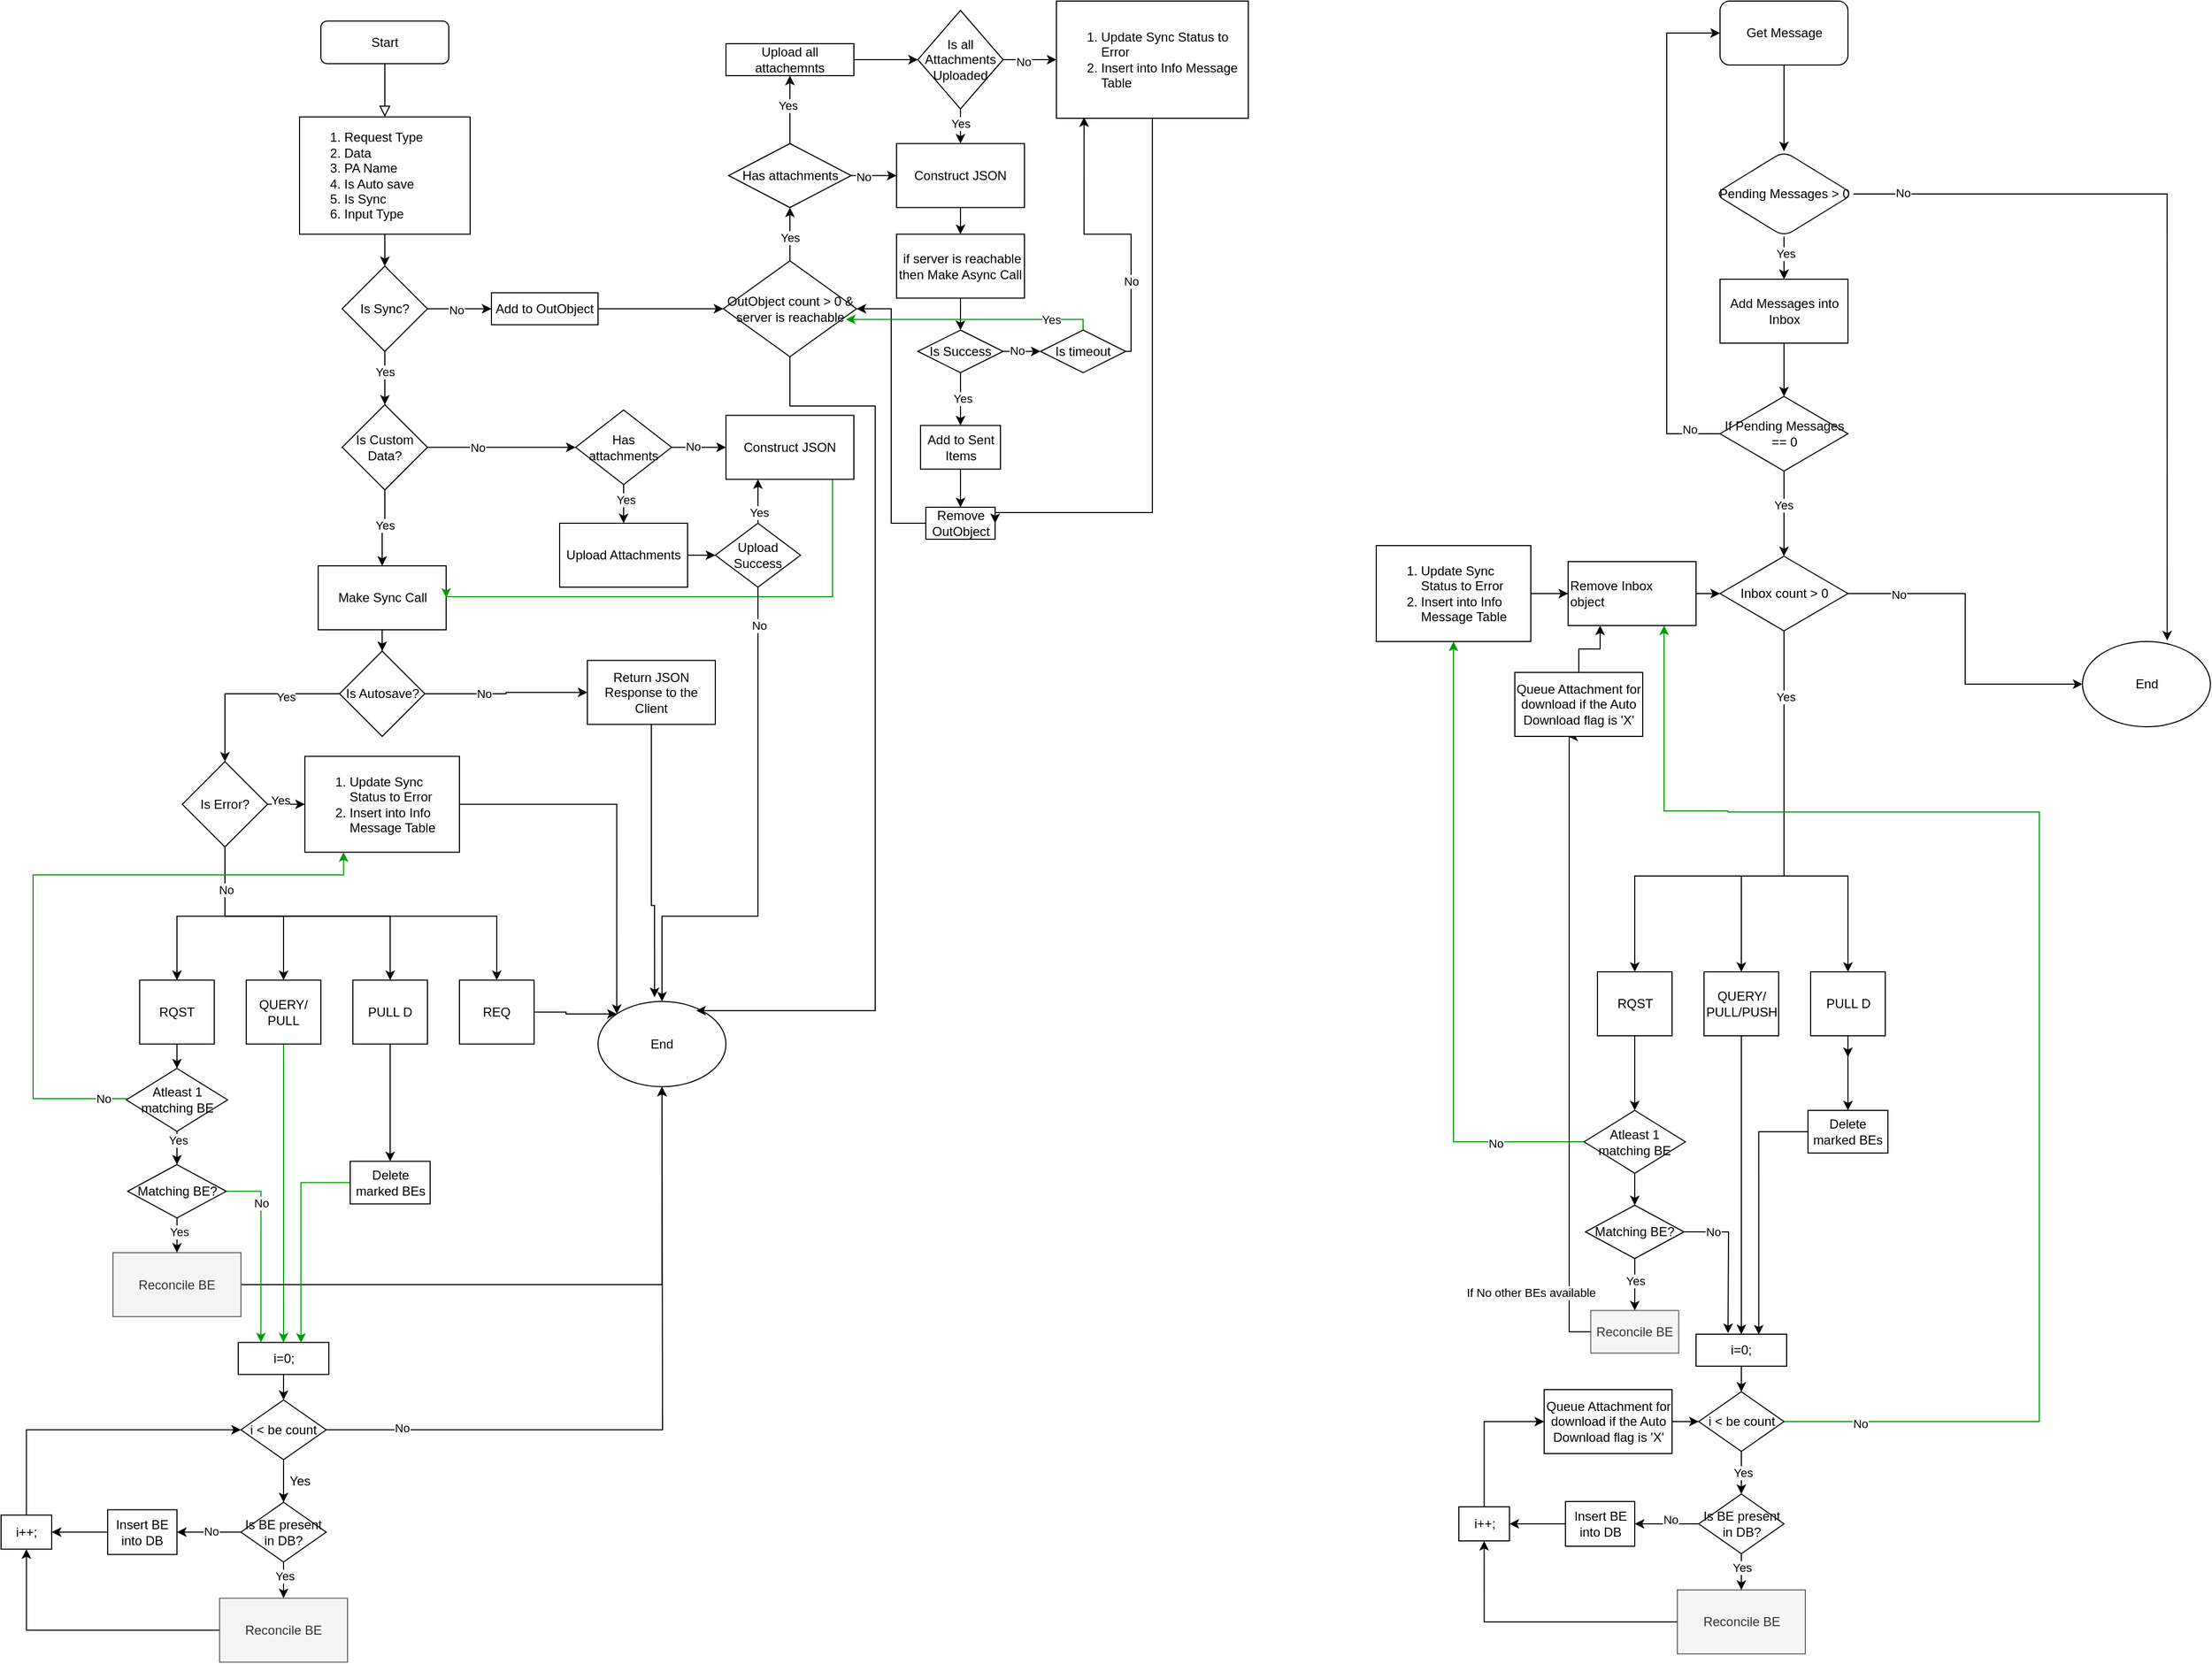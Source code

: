 <mxfile version="14.6.13" type="device"><diagram id="C5RBs43oDa-KdzZeNtuy" name="Page-1"><mxGraphModel dx="1752" dy="638" grid="1" gridSize="10" guides="1" tooltips="1" connect="1" arrows="1" fold="1" page="1" pageScale="1" pageWidth="827" pageHeight="1169" math="0" shadow="0"><root><mxCell id="WIyWlLk6GJQsqaUBKTNV-0"/><mxCell id="WIyWlLk6GJQsqaUBKTNV-1" parent="WIyWlLk6GJQsqaUBKTNV-0"/><mxCell id="WIyWlLk6GJQsqaUBKTNV-2" value="" style="rounded=0;html=1;jettySize=auto;orthogonalLoop=1;fontSize=11;endArrow=block;endFill=0;endSize=8;strokeWidth=1;shadow=0;labelBackgroundColor=none;edgeStyle=orthogonalEdgeStyle;entryX=0.5;entryY=0;entryDx=0;entryDy=0;" parent="WIyWlLk6GJQsqaUBKTNV-1" source="WIyWlLk6GJQsqaUBKTNV-3" target="KyGly24b_cOEa3LvKpG3-0" edge="1"><mxGeometry relative="1" as="geometry"><mxPoint x="-450" y="188.75" as="targetPoint"/></mxGeometry></mxCell><mxCell id="WIyWlLk6GJQsqaUBKTNV-3" value="Start" style="rounded=1;whiteSpace=wrap;html=1;fontSize=12;glass=0;strokeWidth=1;shadow=0;" parent="WIyWlLk6GJQsqaUBKTNV-1" vertex="1"><mxGeometry x="-510" y="98.75" width="120" height="40" as="geometry"/></mxCell><mxCell id="WIyWlLk6GJQsqaUBKTNV-4" value="Yes" style="rounded=0;html=1;jettySize=auto;orthogonalLoop=1;fontSize=11;endArrow=block;endFill=0;endSize=8;strokeWidth=1;shadow=0;labelBackgroundColor=none;edgeStyle=orthogonalEdgeStyle;" parent="WIyWlLk6GJQsqaUBKTNV-1" edge="1"><mxGeometry y="20" relative="1" as="geometry"><mxPoint as="offset"/><mxPoint x="220" y="250" as="sourcePoint"/></mxGeometry></mxCell><mxCell id="WIyWlLk6GJQsqaUBKTNV-5" value="No" style="edgeStyle=orthogonalEdgeStyle;rounded=0;html=1;jettySize=auto;orthogonalLoop=1;fontSize=11;endArrow=block;endFill=0;endSize=8;strokeWidth=1;shadow=0;labelBackgroundColor=none;" parent="WIyWlLk6GJQsqaUBKTNV-1" edge="1"><mxGeometry y="10" relative="1" as="geometry"><mxPoint as="offset"/><mxPoint x="270" y="210" as="sourcePoint"/></mxGeometry></mxCell><mxCell id="WIyWlLk6GJQsqaUBKTNV-8" value="No" style="rounded=0;html=1;jettySize=auto;orthogonalLoop=1;fontSize=11;endArrow=block;endFill=0;endSize=8;strokeWidth=1;shadow=0;labelBackgroundColor=none;edgeStyle=orthogonalEdgeStyle;" parent="WIyWlLk6GJQsqaUBKTNV-1" edge="1"><mxGeometry x="0.333" y="20" relative="1" as="geometry"><mxPoint as="offset"/><mxPoint x="220" y="370" as="sourcePoint"/></mxGeometry></mxCell><mxCell id="WIyWlLk6GJQsqaUBKTNV-9" value="Yes" style="edgeStyle=orthogonalEdgeStyle;rounded=0;html=1;jettySize=auto;orthogonalLoop=1;fontSize=11;endArrow=block;endFill=0;endSize=8;strokeWidth=1;shadow=0;labelBackgroundColor=none;" parent="WIyWlLk6GJQsqaUBKTNV-1" edge="1"><mxGeometry y="10" relative="1" as="geometry"><mxPoint as="offset"/><mxPoint x="270" y="330" as="sourcePoint"/></mxGeometry></mxCell><mxCell id="TJRcb1wuEdYFRimRJ22c-3" style="edgeStyle=orthogonalEdgeStyle;rounded=0;orthogonalLoop=1;jettySize=auto;html=1;" parent="WIyWlLk6GJQsqaUBKTNV-1" source="KyGly24b_cOEa3LvKpG3-0" target="TJRcb1wuEdYFRimRJ22c-4" edge="1"><mxGeometry relative="1" as="geometry"><mxPoint x="-450" y="348.75" as="targetPoint"/></mxGeometry></mxCell><mxCell id="KyGly24b_cOEa3LvKpG3-0" value="&lt;ol&gt;&lt;li&gt;Request Type&lt;/li&gt;&lt;li&gt;Data&lt;/li&gt;&lt;li&gt;PA Name&lt;/li&gt;&lt;li&gt;Is Auto save&lt;/li&gt;&lt;li&gt;Is Sync&lt;/li&gt;&lt;li&gt;Input Type&lt;/li&gt;&lt;/ol&gt;" style="rounded=0;whiteSpace=wrap;html=1;align=left;" parent="WIyWlLk6GJQsqaUBKTNV-1" vertex="1"><mxGeometry x="-530" y="188.75" width="160" height="110" as="geometry"/></mxCell><mxCell id="TJRcb1wuEdYFRimRJ22c-1" style="edgeStyle=orthogonalEdgeStyle;rounded=0;orthogonalLoop=1;jettySize=auto;html=1;exitX=0.5;exitY=1;exitDx=0;exitDy=0;" parent="WIyWlLk6GJQsqaUBKTNV-1" source="KyGly24b_cOEa3LvKpG3-0" target="KyGly24b_cOEa3LvKpG3-0" edge="1"><mxGeometry relative="1" as="geometry"/></mxCell><mxCell id="TJRcb1wuEdYFRimRJ22c-5" style="edgeStyle=orthogonalEdgeStyle;rounded=0;orthogonalLoop=1;jettySize=auto;html=1;entryX=0.5;entryY=0;entryDx=0;entryDy=0;" parent="WIyWlLk6GJQsqaUBKTNV-1" source="TJRcb1wuEdYFRimRJ22c-4" target="TJRcb1wuEdYFRimRJ22c-8" edge="1"><mxGeometry relative="1" as="geometry"><mxPoint x="-450" y="458.75" as="targetPoint"/></mxGeometry></mxCell><mxCell id="TJRcb1wuEdYFRimRJ22c-340" value="Yes" style="edgeLabel;html=1;align=center;verticalAlign=middle;resizable=0;points=[];" parent="TJRcb1wuEdYFRimRJ22c-5" vertex="1" connectable="0"><mxGeometry x="-0.257" relative="1" as="geometry"><mxPoint as="offset"/></mxGeometry></mxCell><mxCell id="TJRcb1wuEdYFRimRJ22c-121" value="" style="edgeStyle=orthogonalEdgeStyle;rounded=0;orthogonalLoop=1;jettySize=auto;html=1;" parent="WIyWlLk6GJQsqaUBKTNV-1" source="TJRcb1wuEdYFRimRJ22c-4" target="TJRcb1wuEdYFRimRJ22c-120" edge="1"><mxGeometry relative="1" as="geometry"/></mxCell><mxCell id="TJRcb1wuEdYFRimRJ22c-341" value="No" style="edgeLabel;html=1;align=center;verticalAlign=middle;resizable=0;points=[];" parent="TJRcb1wuEdYFRimRJ22c-121" vertex="1" connectable="0"><mxGeometry x="-0.095" y="-1" relative="1" as="geometry"><mxPoint as="offset"/></mxGeometry></mxCell><mxCell id="TJRcb1wuEdYFRimRJ22c-4" value="Is Sync?" style="rhombus;whiteSpace=wrap;html=1;" parent="WIyWlLk6GJQsqaUBKTNV-1" vertex="1"><mxGeometry x="-490" y="328.75" width="80" height="80" as="geometry"/></mxCell><mxCell id="TJRcb1wuEdYFRimRJ22c-9" style="edgeStyle=orthogonalEdgeStyle;rounded=0;orthogonalLoop=1;jettySize=auto;html=1;entryX=0.5;entryY=0;entryDx=0;entryDy=0;" parent="WIyWlLk6GJQsqaUBKTNV-1" source="TJRcb1wuEdYFRimRJ22c-8" target="TJRcb1wuEdYFRimRJ22c-11" edge="1"><mxGeometry relative="1" as="geometry"><mxPoint x="-450" y="598.75" as="targetPoint"/></mxGeometry></mxCell><mxCell id="TJRcb1wuEdYFRimRJ22c-338" value="Yes" style="edgeLabel;html=1;align=center;verticalAlign=middle;resizable=0;points=[];" parent="TJRcb1wuEdYFRimRJ22c-9" vertex="1" connectable="0"><mxGeometry x="-0.102" relative="1" as="geometry"><mxPoint as="offset"/></mxGeometry></mxCell><mxCell id="TJRcb1wuEdYFRimRJ22c-12" style="edgeStyle=orthogonalEdgeStyle;rounded=0;orthogonalLoop=1;jettySize=auto;html=1;" parent="WIyWlLk6GJQsqaUBKTNV-1" source="TJRcb1wuEdYFRimRJ22c-8" target="TJRcb1wuEdYFRimRJ22c-25" edge="1"><mxGeometry relative="1" as="geometry"><mxPoint x="-340" y="498.75" as="targetPoint"/></mxGeometry></mxCell><mxCell id="TJRcb1wuEdYFRimRJ22c-339" value="No" style="edgeLabel;html=1;align=center;verticalAlign=middle;resizable=0;points=[];" parent="TJRcb1wuEdYFRimRJ22c-12" vertex="1" connectable="0"><mxGeometry x="-0.322" relative="1" as="geometry"><mxPoint as="offset"/></mxGeometry></mxCell><mxCell id="TJRcb1wuEdYFRimRJ22c-8" value="Is Custom Data?" style="rhombus;whiteSpace=wrap;html=1;" parent="WIyWlLk6GJQsqaUBKTNV-1" vertex="1"><mxGeometry x="-490" y="458.75" width="80" height="80" as="geometry"/></mxCell><mxCell id="TJRcb1wuEdYFRimRJ22c-16" style="edgeStyle=orthogonalEdgeStyle;rounded=0;orthogonalLoop=1;jettySize=auto;html=1;" parent="WIyWlLk6GJQsqaUBKTNV-1" source="TJRcb1wuEdYFRimRJ22c-11" target="TJRcb1wuEdYFRimRJ22c-17" edge="1"><mxGeometry relative="1" as="geometry"><mxPoint x="-450" y="728.75" as="targetPoint"/></mxGeometry></mxCell><mxCell id="TJRcb1wuEdYFRimRJ22c-11" value="Make Sync Call" style="rounded=0;whiteSpace=wrap;html=1;" parent="WIyWlLk6GJQsqaUBKTNV-1" vertex="1"><mxGeometry x="-512.5" y="610" width="120" height="60" as="geometry"/></mxCell><mxCell id="TJRcb1wuEdYFRimRJ22c-40" style="edgeStyle=orthogonalEdgeStyle;rounded=0;orthogonalLoop=1;jettySize=auto;html=1;entryX=1;entryY=0.5;entryDx=0;entryDy=0;fillColor=#d5e8d4;strokeColor=#009900;" parent="WIyWlLk6GJQsqaUBKTNV-1" source="TJRcb1wuEdYFRimRJ22c-14" target="TJRcb1wuEdYFRimRJ22c-11" edge="1"><mxGeometry relative="1" as="geometry"><Array as="points"><mxPoint x="-30" y="639"/></Array></mxGeometry></mxCell><mxCell id="TJRcb1wuEdYFRimRJ22c-14" value="Construct JSON" style="rounded=0;whiteSpace=wrap;html=1;" parent="WIyWlLk6GJQsqaUBKTNV-1" vertex="1"><mxGeometry x="-130" y="468.75" width="120" height="60" as="geometry"/></mxCell><mxCell id="TJRcb1wuEdYFRimRJ22c-20" style="edgeStyle=orthogonalEdgeStyle;rounded=0;orthogonalLoop=1;jettySize=auto;html=1;" parent="WIyWlLk6GJQsqaUBKTNV-1" source="TJRcb1wuEdYFRimRJ22c-17" target="TJRcb1wuEdYFRimRJ22c-22" edge="1"><mxGeometry relative="1" as="geometry"><mxPoint x="-370" y="728.75" as="targetPoint"/></mxGeometry></mxCell><mxCell id="TJRcb1wuEdYFRimRJ22c-337" value="No" style="edgeLabel;html=1;align=center;verticalAlign=middle;resizable=0;points=[];" parent="TJRcb1wuEdYFRimRJ22c-20" vertex="1" connectable="0"><mxGeometry x="-0.276" relative="1" as="geometry"><mxPoint as="offset"/></mxGeometry></mxCell><mxCell id="TJRcb1wuEdYFRimRJ22c-55" style="edgeStyle=orthogonalEdgeStyle;rounded=0;orthogonalLoop=1;jettySize=auto;html=1;entryX=0.5;entryY=0;entryDx=0;entryDy=0;" parent="WIyWlLk6GJQsqaUBKTNV-1" source="TJRcb1wuEdYFRimRJ22c-17" target="TJRcb1wuEdYFRimRJ22c-52" edge="1"><mxGeometry relative="1" as="geometry"/></mxCell><mxCell id="TJRcb1wuEdYFRimRJ22c-336" value="Yes" style="edgeLabel;html=1;align=center;verticalAlign=middle;resizable=0;points=[];" parent="TJRcb1wuEdYFRimRJ22c-55" vertex="1" connectable="0"><mxGeometry x="-0.412" y="3" relative="1" as="geometry"><mxPoint as="offset"/></mxGeometry></mxCell><mxCell id="TJRcb1wuEdYFRimRJ22c-17" value="Is Autosave?" style="rhombus;whiteSpace=wrap;html=1;" parent="WIyWlLk6GJQsqaUBKTNV-1" vertex="1"><mxGeometry x="-492.5" y="690" width="80" height="80" as="geometry"/></mxCell><mxCell id="TJRcb1wuEdYFRimRJ22c-41" style="edgeStyle=orthogonalEdgeStyle;rounded=0;orthogonalLoop=1;jettySize=auto;html=1;entryX=0.442;entryY=-0.05;entryDx=0;entryDy=0;entryPerimeter=0;" parent="WIyWlLk6GJQsqaUBKTNV-1" source="TJRcb1wuEdYFRimRJ22c-22" target="TJRcb1wuEdYFRimRJ22c-33" edge="1"><mxGeometry relative="1" as="geometry"><Array as="points"><mxPoint x="-200" y="928.75"/><mxPoint x="-197" y="928.75"/></Array></mxGeometry></mxCell><mxCell id="TJRcb1wuEdYFRimRJ22c-22" value="Return JSON Response to the Client" style="rounded=0;whiteSpace=wrap;html=1;" parent="WIyWlLk6GJQsqaUBKTNV-1" vertex="1"><mxGeometry x="-260" y="698.75" width="120" height="60" as="geometry"/></mxCell><mxCell id="TJRcb1wuEdYFRimRJ22c-26" style="edgeStyle=orthogonalEdgeStyle;rounded=0;orthogonalLoop=1;jettySize=auto;html=1;entryX=0;entryY=0.5;entryDx=0;entryDy=0;entryPerimeter=0;" parent="WIyWlLk6GJQsqaUBKTNV-1" source="TJRcb1wuEdYFRimRJ22c-25" target="TJRcb1wuEdYFRimRJ22c-14" edge="1"><mxGeometry relative="1" as="geometry"><mxPoint x="-160" y="498.75" as="targetPoint"/></mxGeometry></mxCell><mxCell id="TJRcb1wuEdYFRimRJ22c-342" value="No" style="edgeLabel;html=1;align=center;verticalAlign=middle;resizable=0;points=[];" parent="TJRcb1wuEdYFRimRJ22c-26" vertex="1" connectable="0"><mxGeometry x="-0.233" y="1" relative="1" as="geometry"><mxPoint as="offset"/></mxGeometry></mxCell><mxCell id="TJRcb1wuEdYFRimRJ22c-28" style="edgeStyle=orthogonalEdgeStyle;rounded=0;orthogonalLoop=1;jettySize=auto;html=1;entryX=0.5;entryY=0;entryDx=0;entryDy=0;" parent="WIyWlLk6GJQsqaUBKTNV-1" source="TJRcb1wuEdYFRimRJ22c-25" target="TJRcb1wuEdYFRimRJ22c-31" edge="1"><mxGeometry relative="1" as="geometry"><mxPoint x="-220" y="578.75" as="targetPoint"/><Array as="points"/></mxGeometry></mxCell><mxCell id="TJRcb1wuEdYFRimRJ22c-346" value="Yes" style="edgeLabel;html=1;align=center;verticalAlign=middle;resizable=0;points=[];" parent="TJRcb1wuEdYFRimRJ22c-28" vertex="1" connectable="0"><mxGeometry x="-0.321" y="2" relative="1" as="geometry"><mxPoint y="-1" as="offset"/></mxGeometry></mxCell><mxCell id="TJRcb1wuEdYFRimRJ22c-25" value="Has attachments" style="rhombus;whiteSpace=wrap;html=1;" parent="WIyWlLk6GJQsqaUBKTNV-1" vertex="1"><mxGeometry x="-271" y="463.75" width="90" height="70" as="geometry"/></mxCell><mxCell id="TJRcb1wuEdYFRimRJ22c-34" style="edgeStyle=orthogonalEdgeStyle;rounded=0;orthogonalLoop=1;jettySize=auto;html=1;" parent="WIyWlLk6GJQsqaUBKTNV-1" source="TJRcb1wuEdYFRimRJ22c-31" target="TJRcb1wuEdYFRimRJ22c-35" edge="1"><mxGeometry relative="1" as="geometry"><mxPoint x="-100" y="598.75" as="targetPoint"/></mxGeometry></mxCell><mxCell id="TJRcb1wuEdYFRimRJ22c-31" value="Upload Attachments" style="rounded=0;whiteSpace=wrap;html=1;" parent="WIyWlLk6GJQsqaUBKTNV-1" vertex="1"><mxGeometry x="-286" y="570" width="120" height="60" as="geometry"/></mxCell><mxCell id="TJRcb1wuEdYFRimRJ22c-33" value="End" style="ellipse;whiteSpace=wrap;html=1;" parent="WIyWlLk6GJQsqaUBKTNV-1" vertex="1"><mxGeometry x="-250" y="1018.75" width="120" height="80" as="geometry"/></mxCell><mxCell id="TJRcb1wuEdYFRimRJ22c-36" style="edgeStyle=orthogonalEdgeStyle;rounded=0;orthogonalLoop=1;jettySize=auto;html=1;" parent="WIyWlLk6GJQsqaUBKTNV-1" source="TJRcb1wuEdYFRimRJ22c-35" edge="1"><mxGeometry relative="1" as="geometry"><mxPoint x="-100" y="528.75" as="targetPoint"/></mxGeometry></mxCell><mxCell id="TJRcb1wuEdYFRimRJ22c-347" value="Yes" style="edgeLabel;html=1;align=center;verticalAlign=middle;resizable=0;points=[];" parent="TJRcb1wuEdYFRimRJ22c-36" vertex="1" connectable="0"><mxGeometry x="-0.46" y="-1" relative="1" as="geometry"><mxPoint y="1" as="offset"/></mxGeometry></mxCell><mxCell id="TJRcb1wuEdYFRimRJ22c-38" style="edgeStyle=orthogonalEdgeStyle;rounded=0;orthogonalLoop=1;jettySize=auto;html=1;entryX=0.5;entryY=0;entryDx=0;entryDy=0;" parent="WIyWlLk6GJQsqaUBKTNV-1" source="TJRcb1wuEdYFRimRJ22c-35" target="TJRcb1wuEdYFRimRJ22c-33" edge="1"><mxGeometry relative="1" as="geometry"><mxPoint x="-120" y="868.75" as="targetPoint"/><Array as="points"><mxPoint x="-100" y="938.75"/><mxPoint x="-190" y="938.75"/></Array></mxGeometry></mxCell><mxCell id="TJRcb1wuEdYFRimRJ22c-344" value="No" style="edgeLabel;html=1;align=center;verticalAlign=middle;resizable=0;points=[];" parent="TJRcb1wuEdYFRimRJ22c-38" vertex="1" connectable="0"><mxGeometry x="-0.851" y="1" relative="1" as="geometry"><mxPoint as="offset"/></mxGeometry></mxCell><mxCell id="TJRcb1wuEdYFRimRJ22c-35" value="Upload Success" style="rhombus;whiteSpace=wrap;html=1;" parent="WIyWlLk6GJQsqaUBKTNV-1" vertex="1"><mxGeometry x="-140" y="570" width="80" height="60" as="geometry"/></mxCell><mxCell id="TJRcb1wuEdYFRimRJ22c-66" style="edgeStyle=orthogonalEdgeStyle;rounded=0;orthogonalLoop=1;jettySize=auto;html=1;entryX=0.5;entryY=0;entryDx=0;entryDy=0;" parent="WIyWlLk6GJQsqaUBKTNV-1" source="TJRcb1wuEdYFRimRJ22c-42" target="TJRcb1wuEdYFRimRJ22c-65" edge="1"><mxGeometry relative="1" as="geometry"/></mxCell><mxCell id="TJRcb1wuEdYFRimRJ22c-42" value="RQST" style="rounded=0;whiteSpace=wrap;html=1;" parent="WIyWlLk6GJQsqaUBKTNV-1" vertex="1"><mxGeometry x="-680" y="998.75" width="70" height="60" as="geometry"/></mxCell><mxCell id="TJRcb1wuEdYFRimRJ22c-77" value="" style="edgeStyle=orthogonalEdgeStyle;rounded=0;orthogonalLoop=1;jettySize=auto;html=1;fillColor=#d5e8d4;strokeColor=#009900;" parent="WIyWlLk6GJQsqaUBKTNV-1" source="TJRcb1wuEdYFRimRJ22c-43" target="TJRcb1wuEdYFRimRJ22c-76" edge="1"><mxGeometry relative="1" as="geometry"/></mxCell><mxCell id="TJRcb1wuEdYFRimRJ22c-43" value="QUERY/ PULL" style="rounded=0;whiteSpace=wrap;html=1;" parent="WIyWlLk6GJQsqaUBKTNV-1" vertex="1"><mxGeometry x="-580" y="998.75" width="70" height="60" as="geometry"/></mxCell><mxCell id="XfC3iqJx8rY2ZIwFSYz3-26" style="edgeStyle=orthogonalEdgeStyle;rounded=0;orthogonalLoop=1;jettySize=auto;html=1;entryX=0.5;entryY=0;entryDx=0;entryDy=0;" parent="WIyWlLk6GJQsqaUBKTNV-1" source="TJRcb1wuEdYFRimRJ22c-44" target="TJRcb1wuEdYFRimRJ22c-107" edge="1"><mxGeometry relative="1" as="geometry"/></mxCell><mxCell id="TJRcb1wuEdYFRimRJ22c-44" value="&lt;span&gt;PULL D&lt;/span&gt;" style="rounded=0;whiteSpace=wrap;html=1;" parent="WIyWlLk6GJQsqaUBKTNV-1" vertex="1"><mxGeometry x="-480" y="998.75" width="70" height="60" as="geometry"/></mxCell><mxCell id="TJRcb1wuEdYFRimRJ22c-50" style="edgeStyle=orthogonalEdgeStyle;rounded=0;orthogonalLoop=1;jettySize=auto;html=1;entryX=0;entryY=0;entryDx=0;entryDy=0;" parent="WIyWlLk6GJQsqaUBKTNV-1" source="TJRcb1wuEdYFRimRJ22c-45" target="TJRcb1wuEdYFRimRJ22c-33" edge="1"><mxGeometry relative="1" as="geometry"/></mxCell><mxCell id="TJRcb1wuEdYFRimRJ22c-45" value="REQ" style="rounded=0;whiteSpace=wrap;html=1;" parent="WIyWlLk6GJQsqaUBKTNV-1" vertex="1"><mxGeometry x="-380" y="998.75" width="70" height="60" as="geometry"/></mxCell><mxCell id="TJRcb1wuEdYFRimRJ22c-54" value="" style="edgeStyle=orthogonalEdgeStyle;rounded=0;orthogonalLoop=1;jettySize=auto;html=1;" parent="WIyWlLk6GJQsqaUBKTNV-1" source="TJRcb1wuEdYFRimRJ22c-52" target="TJRcb1wuEdYFRimRJ22c-53" edge="1"><mxGeometry relative="1" as="geometry"/></mxCell><mxCell id="TJRcb1wuEdYFRimRJ22c-334" value="Yes" style="edgeLabel;html=1;align=center;verticalAlign=middle;resizable=0;points=[];" parent="TJRcb1wuEdYFRimRJ22c-54" vertex="1" connectable="0"><mxGeometry x="-0.492" y="4" relative="1" as="geometry"><mxPoint as="offset"/></mxGeometry></mxCell><mxCell id="TJRcb1wuEdYFRimRJ22c-58" style="edgeStyle=orthogonalEdgeStyle;rounded=0;orthogonalLoop=1;jettySize=auto;html=1;exitX=0.5;exitY=1;exitDx=0;exitDy=0;entryX=0.5;entryY=0;entryDx=0;entryDy=0;" parent="WIyWlLk6GJQsqaUBKTNV-1" source="TJRcb1wuEdYFRimRJ22c-52" target="TJRcb1wuEdYFRimRJ22c-42" edge="1"><mxGeometry relative="1" as="geometry"><Array as="points"><mxPoint x="-600" y="938.75"/><mxPoint x="-645" y="938.75"/></Array></mxGeometry></mxCell><mxCell id="TJRcb1wuEdYFRimRJ22c-59" style="edgeStyle=orthogonalEdgeStyle;rounded=0;orthogonalLoop=1;jettySize=auto;html=1;entryX=0.5;entryY=0;entryDx=0;entryDy=0;" parent="WIyWlLk6GJQsqaUBKTNV-1" source="TJRcb1wuEdYFRimRJ22c-52" target="TJRcb1wuEdYFRimRJ22c-43" edge="1"><mxGeometry relative="1" as="geometry"><Array as="points"><mxPoint x="-600" y="938.75"/><mxPoint x="-545" y="938.75"/></Array></mxGeometry></mxCell><mxCell id="TJRcb1wuEdYFRimRJ22c-60" style="edgeStyle=orthogonalEdgeStyle;rounded=0;orthogonalLoop=1;jettySize=auto;html=1;" parent="WIyWlLk6GJQsqaUBKTNV-1" source="TJRcb1wuEdYFRimRJ22c-52" target="TJRcb1wuEdYFRimRJ22c-44" edge="1"><mxGeometry relative="1" as="geometry"><Array as="points"><mxPoint x="-600" y="938.75"/><mxPoint x="-445" y="938.75"/></Array></mxGeometry></mxCell><mxCell id="TJRcb1wuEdYFRimRJ22c-61" style="edgeStyle=orthogonalEdgeStyle;rounded=0;orthogonalLoop=1;jettySize=auto;html=1;entryX=0.5;entryY=0;entryDx=0;entryDy=0;" parent="WIyWlLk6GJQsqaUBKTNV-1" source="TJRcb1wuEdYFRimRJ22c-52" target="TJRcb1wuEdYFRimRJ22c-45" edge="1"><mxGeometry relative="1" as="geometry"><Array as="points"><mxPoint x="-600" y="938.75"/><mxPoint x="-345" y="938.75"/></Array></mxGeometry></mxCell><mxCell id="TJRcb1wuEdYFRimRJ22c-335" value="No" style="edgeLabel;html=1;align=center;verticalAlign=middle;resizable=0;points=[];" parent="TJRcb1wuEdYFRimRJ22c-61" vertex="1" connectable="0"><mxGeometry x="-0.786" y="1" relative="1" as="geometry"><mxPoint y="-1" as="offset"/></mxGeometry></mxCell><mxCell id="TJRcb1wuEdYFRimRJ22c-52" value="Is Error?" style="rhombus;whiteSpace=wrap;html=1;" parent="WIyWlLk6GJQsqaUBKTNV-1" vertex="1"><mxGeometry x="-640" y="793.75" width="80" height="80" as="geometry"/></mxCell><mxCell id="TJRcb1wuEdYFRimRJ22c-56" style="edgeStyle=orthogonalEdgeStyle;rounded=0;orthogonalLoop=1;jettySize=auto;html=1;entryX=0;entryY=0;entryDx=0;entryDy=0;" parent="WIyWlLk6GJQsqaUBKTNV-1" source="TJRcb1wuEdYFRimRJ22c-53" target="TJRcb1wuEdYFRimRJ22c-33" edge="1"><mxGeometry relative="1" as="geometry"/></mxCell><mxCell id="TJRcb1wuEdYFRimRJ22c-53" value="&lt;ol&gt;&lt;li&gt;Update Sync Status to Error&lt;/li&gt;&lt;li&gt;Insert into Info Message Table&lt;/li&gt;&lt;/ol&gt;" style="whiteSpace=wrap;html=1;align=left;" parent="WIyWlLk6GJQsqaUBKTNV-1" vertex="1"><mxGeometry x="-525" y="788.75" width="145" height="90" as="geometry"/></mxCell><mxCell id="XfC3iqJx8rY2ZIwFSYz3-17" style="edgeStyle=orthogonalEdgeStyle;rounded=0;orthogonalLoop=1;jettySize=auto;html=1;exitX=0.5;exitY=1;exitDx=0;exitDy=0;entryX=0.5;entryY=0;entryDx=0;entryDy=0;" parent="WIyWlLk6GJQsqaUBKTNV-1" source="TJRcb1wuEdYFRimRJ22c-65" target="XfC3iqJx8rY2ZIwFSYz3-16" edge="1"><mxGeometry relative="1" as="geometry"/></mxCell><mxCell id="XfC3iqJx8rY2ZIwFSYz3-18" value="Yes" style="edgeLabel;html=1;align=center;verticalAlign=middle;resizable=0;points=[];" parent="XfC3iqJx8rY2ZIwFSYz3-17" vertex="1" connectable="0"><mxGeometry x="-0.509" y="1" relative="1" as="geometry"><mxPoint y="1" as="offset"/></mxGeometry></mxCell><mxCell id="XfC3iqJx8rY2ZIwFSYz3-24" style="edgeStyle=orthogonalEdgeStyle;rounded=0;orthogonalLoop=1;jettySize=auto;html=1;entryX=0.25;entryY=1;entryDx=0;entryDy=0;fillColor=#d5e8d4;strokeColor=#009900;" parent="WIyWlLk6GJQsqaUBKTNV-1" source="TJRcb1wuEdYFRimRJ22c-65" target="TJRcb1wuEdYFRimRJ22c-53" edge="1"><mxGeometry relative="1" as="geometry"><Array as="points"><mxPoint x="-780" y="1110"/><mxPoint x="-780" y="900"/><mxPoint x="-489" y="900"/></Array></mxGeometry></mxCell><mxCell id="XfC3iqJx8rY2ZIwFSYz3-25" value="No" style="edgeLabel;html=1;align=center;verticalAlign=middle;resizable=0;points=[];" parent="XfC3iqJx8rY2ZIwFSYz3-24" vertex="1" connectable="0"><mxGeometry x="-0.864" y="1" relative="1" as="geometry"><mxPoint x="18" y="-1" as="offset"/></mxGeometry></mxCell><mxCell id="TJRcb1wuEdYFRimRJ22c-65" value="Atleast 1 matching BE" style="rhombus;whiteSpace=wrap;html=1;" parent="WIyWlLk6GJQsqaUBKTNV-1" vertex="1"><mxGeometry x="-692.5" y="1081.63" width="95" height="59" as="geometry"/></mxCell><mxCell id="TJRcb1wuEdYFRimRJ22c-73" style="edgeStyle=orthogonalEdgeStyle;rounded=0;orthogonalLoop=1;jettySize=auto;html=1;" parent="WIyWlLk6GJQsqaUBKTNV-1" source="TJRcb1wuEdYFRimRJ22c-72" target="TJRcb1wuEdYFRimRJ22c-33" edge="1"><mxGeometry relative="1" as="geometry"/></mxCell><mxCell id="TJRcb1wuEdYFRimRJ22c-72" value="Reconcile BE" style="rounded=0;whiteSpace=wrap;html=1;fillColor=#f5f5f5;strokeColor=#666666;fontColor=#333333;" parent="WIyWlLk6GJQsqaUBKTNV-1" vertex="1"><mxGeometry x="-705" y="1254.51" width="120" height="60" as="geometry"/></mxCell><mxCell id="TJRcb1wuEdYFRimRJ22c-79" value="" style="edgeStyle=orthogonalEdgeStyle;rounded=0;orthogonalLoop=1;jettySize=auto;html=1;" parent="WIyWlLk6GJQsqaUBKTNV-1" source="TJRcb1wuEdYFRimRJ22c-76" target="TJRcb1wuEdYFRimRJ22c-78" edge="1"><mxGeometry relative="1" as="geometry"/></mxCell><mxCell id="TJRcb1wuEdYFRimRJ22c-76" value="i=0;" style="whiteSpace=wrap;html=1;rounded=0;" parent="WIyWlLk6GJQsqaUBKTNV-1" vertex="1"><mxGeometry x="-587.5" y="1338.75" width="85" height="30" as="geometry"/></mxCell><mxCell id="TJRcb1wuEdYFRimRJ22c-83" style="edgeStyle=orthogonalEdgeStyle;rounded=0;orthogonalLoop=1;jettySize=auto;html=1;" parent="WIyWlLk6GJQsqaUBKTNV-1" source="TJRcb1wuEdYFRimRJ22c-78" edge="1"><mxGeometry relative="1" as="geometry"><mxPoint x="-190" y="1098.75" as="targetPoint"/></mxGeometry></mxCell><mxCell id="TJRcb1wuEdYFRimRJ22c-329" value="No" style="edgeLabel;html=1;align=center;verticalAlign=middle;resizable=0;points=[];" parent="TJRcb1wuEdYFRimRJ22c-83" vertex="1" connectable="0"><mxGeometry x="-0.782" y="2" relative="1" as="geometry"><mxPoint x="1" as="offset"/></mxGeometry></mxCell><mxCell id="TJRcb1wuEdYFRimRJ22c-87" value="" style="edgeStyle=orthogonalEdgeStyle;rounded=0;orthogonalLoop=1;jettySize=auto;html=1;" parent="WIyWlLk6GJQsqaUBKTNV-1" source="TJRcb1wuEdYFRimRJ22c-78" target="TJRcb1wuEdYFRimRJ22c-86" edge="1"><mxGeometry relative="1" as="geometry"/></mxCell><mxCell id="TJRcb1wuEdYFRimRJ22c-78" value="i &amp;lt; be count" style="rhombus;whiteSpace=wrap;html=1;rounded=0;" parent="WIyWlLk6GJQsqaUBKTNV-1" vertex="1"><mxGeometry x="-585" y="1392.75" width="80" height="56" as="geometry"/></mxCell><mxCell id="TJRcb1wuEdYFRimRJ22c-93" style="edgeStyle=orthogonalEdgeStyle;rounded=0;orthogonalLoop=1;jettySize=auto;html=1;entryX=0.5;entryY=0;entryDx=0;entryDy=0;" parent="WIyWlLk6GJQsqaUBKTNV-1" source="TJRcb1wuEdYFRimRJ22c-86" target="TJRcb1wuEdYFRimRJ22c-92" edge="1"><mxGeometry relative="1" as="geometry"/></mxCell><mxCell id="TJRcb1wuEdYFRimRJ22c-327" value="Yes" style="edgeLabel;html=1;align=center;verticalAlign=middle;resizable=0;points=[];" parent="TJRcb1wuEdYFRimRJ22c-93" vertex="1" connectable="0"><mxGeometry x="-0.453" y="1" relative="1" as="geometry"><mxPoint as="offset"/></mxGeometry></mxCell><mxCell id="TJRcb1wuEdYFRimRJ22c-97" value="" style="edgeStyle=orthogonalEdgeStyle;rounded=0;orthogonalLoop=1;jettySize=auto;html=1;" parent="WIyWlLk6GJQsqaUBKTNV-1" source="TJRcb1wuEdYFRimRJ22c-86" target="TJRcb1wuEdYFRimRJ22c-96" edge="1"><mxGeometry relative="1" as="geometry"/></mxCell><mxCell id="TJRcb1wuEdYFRimRJ22c-328" value="No" style="edgeLabel;html=1;align=center;verticalAlign=middle;resizable=0;points=[];" parent="TJRcb1wuEdYFRimRJ22c-97" vertex="1" connectable="0"><mxGeometry x="-0.024" y="-1" relative="1" as="geometry"><mxPoint x="1" as="offset"/></mxGeometry></mxCell><mxCell id="TJRcb1wuEdYFRimRJ22c-86" value="Is BE present in DB?" style="rhombus;whiteSpace=wrap;html=1;rounded=0;" parent="WIyWlLk6GJQsqaUBKTNV-1" vertex="1"><mxGeometry x="-585" y="1488.75" width="80" height="56" as="geometry"/></mxCell><mxCell id="TJRcb1wuEdYFRimRJ22c-100" style="edgeStyle=orthogonalEdgeStyle;rounded=0;orthogonalLoop=1;jettySize=auto;html=1;entryX=0.5;entryY=1;entryDx=0;entryDy=0;" parent="WIyWlLk6GJQsqaUBKTNV-1" source="TJRcb1wuEdYFRimRJ22c-92" target="TJRcb1wuEdYFRimRJ22c-98" edge="1"><mxGeometry relative="1" as="geometry"/></mxCell><mxCell id="TJRcb1wuEdYFRimRJ22c-92" value="Reconcile BE" style="rounded=0;whiteSpace=wrap;html=1;fillColor=#f5f5f5;strokeColor=#666666;fontColor=#333333;" parent="WIyWlLk6GJQsqaUBKTNV-1" vertex="1"><mxGeometry x="-605" y="1578.75" width="120" height="60" as="geometry"/></mxCell><mxCell id="TJRcb1wuEdYFRimRJ22c-99" value="" style="edgeStyle=orthogonalEdgeStyle;rounded=0;orthogonalLoop=1;jettySize=auto;html=1;" parent="WIyWlLk6GJQsqaUBKTNV-1" source="TJRcb1wuEdYFRimRJ22c-96" target="TJRcb1wuEdYFRimRJ22c-98" edge="1"><mxGeometry relative="1" as="geometry"/></mxCell><mxCell id="TJRcb1wuEdYFRimRJ22c-96" value="Insert BE into DB" style="whiteSpace=wrap;html=1;rounded=0;" parent="WIyWlLk6GJQsqaUBKTNV-1" vertex="1"><mxGeometry x="-710" y="1495.75" width="65" height="42" as="geometry"/></mxCell><mxCell id="TJRcb1wuEdYFRimRJ22c-101" style="edgeStyle=orthogonalEdgeStyle;rounded=0;orthogonalLoop=1;jettySize=auto;html=1;entryX=0;entryY=0.5;entryDx=0;entryDy=0;" parent="WIyWlLk6GJQsqaUBKTNV-1" source="TJRcb1wuEdYFRimRJ22c-98" target="TJRcb1wuEdYFRimRJ22c-78" edge="1"><mxGeometry relative="1" as="geometry"><Array as="points"><mxPoint x="-786" y="1420.75"/></Array></mxGeometry></mxCell><mxCell id="TJRcb1wuEdYFRimRJ22c-98" value="i++;" style="whiteSpace=wrap;html=1;rounded=0;" parent="WIyWlLk6GJQsqaUBKTNV-1" vertex="1"><mxGeometry x="-810" y="1500.75" width="47.5" height="32" as="geometry"/></mxCell><mxCell id="TJRcb1wuEdYFRimRJ22c-103" value="Yes" style="text;html=1;align=center;verticalAlign=middle;resizable=0;points=[];autosize=1;strokeColor=none;" parent="WIyWlLk6GJQsqaUBKTNV-1" vertex="1"><mxGeometry x="-550" y="1458.75" width="40" height="20" as="geometry"/></mxCell><mxCell id="TJRcb1wuEdYFRimRJ22c-111" style="edgeStyle=orthogonalEdgeStyle;rounded=0;orthogonalLoop=1;jettySize=auto;html=1;entryX=0.692;entryY=0.011;entryDx=0;entryDy=0;entryPerimeter=0;fillColor=#d5e8d4;strokeColor=#009900;" parent="WIyWlLk6GJQsqaUBKTNV-1" source="TJRcb1wuEdYFRimRJ22c-107" target="TJRcb1wuEdYFRimRJ22c-76" edge="1"><mxGeometry relative="1" as="geometry"/></mxCell><mxCell id="TJRcb1wuEdYFRimRJ22c-107" value="Delete marked BEs" style="whiteSpace=wrap;html=1;rounded=0;" parent="WIyWlLk6GJQsqaUBKTNV-1" vertex="1"><mxGeometry x="-482.5" y="1168.75" width="75" height="40" as="geometry"/></mxCell><mxCell id="TJRcb1wuEdYFRimRJ22c-124" value="" style="edgeStyle=orthogonalEdgeStyle;rounded=0;orthogonalLoop=1;jettySize=auto;html=1;entryX=0;entryY=0.5;entryDx=0;entryDy=0;" parent="WIyWlLk6GJQsqaUBKTNV-1" source="TJRcb1wuEdYFRimRJ22c-120" target="TJRcb1wuEdYFRimRJ22c-125" edge="1"><mxGeometry relative="1" as="geometry"><mxPoint x="-210.0" y="368.75" as="targetPoint"/></mxGeometry></mxCell><mxCell id="TJRcb1wuEdYFRimRJ22c-120" value="Add to OutObject" style="whiteSpace=wrap;html=1;" parent="WIyWlLk6GJQsqaUBKTNV-1" vertex="1"><mxGeometry x="-350" y="353.75" width="100" height="30" as="geometry"/></mxCell><mxCell id="TJRcb1wuEdYFRimRJ22c-128" value="" style="edgeStyle=orthogonalEdgeStyle;rounded=0;orthogonalLoop=1;jettySize=auto;html=1;" parent="WIyWlLk6GJQsqaUBKTNV-1" source="TJRcb1wuEdYFRimRJ22c-125" target="TJRcb1wuEdYFRimRJ22c-127" edge="1"><mxGeometry relative="1" as="geometry"/></mxCell><mxCell id="TJRcb1wuEdYFRimRJ22c-353" value="Yes" style="edgeLabel;html=1;align=center;verticalAlign=middle;resizable=0;points=[];" parent="TJRcb1wuEdYFRimRJ22c-128" vertex="1" connectable="0"><mxGeometry x="-0.143" relative="1" as="geometry"><mxPoint y="-1" as="offset"/></mxGeometry></mxCell><mxCell id="TJRcb1wuEdYFRimRJ22c-129" style="edgeStyle=orthogonalEdgeStyle;rounded=0;orthogonalLoop=1;jettySize=auto;html=1;entryX=0.768;entryY=0.108;entryDx=0;entryDy=0;entryPerimeter=0;exitX=0.5;exitY=1;exitDx=0;exitDy=0;" parent="WIyWlLk6GJQsqaUBKTNV-1" source="TJRcb1wuEdYFRimRJ22c-125" target="TJRcb1wuEdYFRimRJ22c-33" edge="1"><mxGeometry relative="1" as="geometry"><Array as="points"><mxPoint x="-70" y="460"/><mxPoint x="10" y="460"/><mxPoint x="10" y="1027"/></Array></mxGeometry></mxCell><mxCell id="TJRcb1wuEdYFRimRJ22c-125" value="OutObject count &amp;gt; 0 &amp;amp; server is reachable" style="rhombus;whiteSpace=wrap;html=1;" parent="WIyWlLk6GJQsqaUBKTNV-1" vertex="1"><mxGeometry x="-132.5" y="323.75" width="125" height="90" as="geometry"/></mxCell><mxCell id="TJRcb1wuEdYFRimRJ22c-134" value="" style="edgeStyle=orthogonalEdgeStyle;rounded=0;orthogonalLoop=1;jettySize=auto;html=1;" parent="WIyWlLk6GJQsqaUBKTNV-1" source="TJRcb1wuEdYFRimRJ22c-127" target="TJRcb1wuEdYFRimRJ22c-133" edge="1"><mxGeometry relative="1" as="geometry"/></mxCell><mxCell id="TJRcb1wuEdYFRimRJ22c-355" value="Yes" style="edgeLabel;html=1;align=center;verticalAlign=middle;resizable=0;points=[];" parent="TJRcb1wuEdYFRimRJ22c-134" vertex="1" connectable="0"><mxGeometry x="0.144" y="2" relative="1" as="geometry"><mxPoint as="offset"/></mxGeometry></mxCell><mxCell id="TJRcb1wuEdYFRimRJ22c-354" style="edgeStyle=orthogonalEdgeStyle;rounded=0;orthogonalLoop=1;jettySize=auto;html=1;exitX=1;exitY=0.5;exitDx=0;exitDy=0;entryX=0;entryY=0.5;entryDx=0;entryDy=0;strokeColor=#000000;" parent="WIyWlLk6GJQsqaUBKTNV-1" source="TJRcb1wuEdYFRimRJ22c-127" target="TJRcb1wuEdYFRimRJ22c-138" edge="1"><mxGeometry relative="1" as="geometry"/></mxCell><mxCell id="TJRcb1wuEdYFRimRJ22c-356" value="No" style="edgeLabel;html=1;align=center;verticalAlign=middle;resizable=0;points=[];" parent="TJRcb1wuEdYFRimRJ22c-354" vertex="1" connectable="0"><mxGeometry x="-0.5" y="-1" relative="1" as="geometry"><mxPoint x="1" as="offset"/></mxGeometry></mxCell><mxCell id="TJRcb1wuEdYFRimRJ22c-127" value="Has attachments" style="rhombus;whiteSpace=wrap;html=1;" parent="WIyWlLk6GJQsqaUBKTNV-1" vertex="1"><mxGeometry x="-127.5" y="213.75" width="115" height="60" as="geometry"/></mxCell><mxCell id="TJRcb1wuEdYFRimRJ22c-137" value="" style="edgeStyle=orthogonalEdgeStyle;rounded=0;orthogonalLoop=1;jettySize=auto;html=1;" parent="WIyWlLk6GJQsqaUBKTNV-1" source="TJRcb1wuEdYFRimRJ22c-133" target="TJRcb1wuEdYFRimRJ22c-136" edge="1"><mxGeometry relative="1" as="geometry"/></mxCell><mxCell id="TJRcb1wuEdYFRimRJ22c-133" value="Upload all attachemnts" style="whiteSpace=wrap;html=1;" parent="WIyWlLk6GJQsqaUBKTNV-1" vertex="1"><mxGeometry x="-130" y="120" width="120" height="30" as="geometry"/></mxCell><mxCell id="TJRcb1wuEdYFRimRJ22c-139" value="" style="edgeStyle=orthogonalEdgeStyle;rounded=0;orthogonalLoop=1;jettySize=auto;html=1;" parent="WIyWlLk6GJQsqaUBKTNV-1" source="TJRcb1wuEdYFRimRJ22c-136" target="TJRcb1wuEdYFRimRJ22c-138" edge="1"><mxGeometry relative="1" as="geometry"/></mxCell><mxCell id="TJRcb1wuEdYFRimRJ22c-358" value="Yes" style="edgeLabel;html=1;align=center;verticalAlign=middle;resizable=0;points=[];" parent="TJRcb1wuEdYFRimRJ22c-139" vertex="1" connectable="0"><mxGeometry x="0.19" relative="1" as="geometry"><mxPoint as="offset"/></mxGeometry></mxCell><mxCell id="TJRcb1wuEdYFRimRJ22c-148" value="" style="edgeStyle=orthogonalEdgeStyle;rounded=0;orthogonalLoop=1;jettySize=auto;html=1;" parent="WIyWlLk6GJQsqaUBKTNV-1" source="TJRcb1wuEdYFRimRJ22c-136" target="TJRcb1wuEdYFRimRJ22c-147" edge="1"><mxGeometry relative="1" as="geometry"/></mxCell><mxCell id="TJRcb1wuEdYFRimRJ22c-359" value="No" style="edgeLabel;html=1;align=center;verticalAlign=middle;resizable=0;points=[];" parent="TJRcb1wuEdYFRimRJ22c-148" vertex="1" connectable="0"><mxGeometry x="-0.257" y="-2" relative="1" as="geometry"><mxPoint as="offset"/></mxGeometry></mxCell><mxCell id="TJRcb1wuEdYFRimRJ22c-136" value="Is all Attachments Uploaded" style="rhombus;whiteSpace=wrap;html=1;" parent="WIyWlLk6GJQsqaUBKTNV-1" vertex="1"><mxGeometry x="50" y="88.75" width="80" height="92.5" as="geometry"/></mxCell><mxCell id="TJRcb1wuEdYFRimRJ22c-142" style="edgeStyle=orthogonalEdgeStyle;rounded=0;orthogonalLoop=1;jettySize=auto;html=1;entryX=0.5;entryY=0;entryDx=0;entryDy=0;" parent="WIyWlLk6GJQsqaUBKTNV-1" source="TJRcb1wuEdYFRimRJ22c-138" target="TJRcb1wuEdYFRimRJ22c-141" edge="1"><mxGeometry relative="1" as="geometry"/></mxCell><mxCell id="TJRcb1wuEdYFRimRJ22c-138" value="&lt;span&gt;Construct JSON&lt;/span&gt;" style="whiteSpace=wrap;html=1;" parent="WIyWlLk6GJQsqaUBKTNV-1" vertex="1"><mxGeometry x="30" y="213.75" width="120" height="60" as="geometry"/></mxCell><mxCell id="TJRcb1wuEdYFRimRJ22c-154" value="" style="edgeStyle=orthogonalEdgeStyle;rounded=0;orthogonalLoop=1;jettySize=auto;html=1;" parent="WIyWlLk6GJQsqaUBKTNV-1" source="TJRcb1wuEdYFRimRJ22c-141" target="TJRcb1wuEdYFRimRJ22c-153" edge="1"><mxGeometry relative="1" as="geometry"/></mxCell><mxCell id="TJRcb1wuEdYFRimRJ22c-141" value="&amp;nbsp;if server is reachable then Make Async Call" style="rounded=0;whiteSpace=wrap;html=1;" parent="WIyWlLk6GJQsqaUBKTNV-1" vertex="1"><mxGeometry x="30" y="298.75" width="120" height="60" as="geometry"/></mxCell><mxCell id="TJRcb1wuEdYFRimRJ22c-146" style="edgeStyle=orthogonalEdgeStyle;rounded=0;orthogonalLoop=1;jettySize=auto;html=1;entryX=1;entryY=0.5;entryDx=0;entryDy=0;" parent="WIyWlLk6GJQsqaUBKTNV-1" source="TJRcb1wuEdYFRimRJ22c-144" target="TJRcb1wuEdYFRimRJ22c-125" edge="1"><mxGeometry relative="1" as="geometry"/></mxCell><mxCell id="TJRcb1wuEdYFRimRJ22c-144" value="Remove OutObject" style="whiteSpace=wrap;html=1;rounded=0;" parent="WIyWlLk6GJQsqaUBKTNV-1" vertex="1"><mxGeometry x="57.5" y="555" width="65" height="30" as="geometry"/></mxCell><mxCell id="TJRcb1wuEdYFRimRJ22c-151" style="edgeStyle=orthogonalEdgeStyle;rounded=0;orthogonalLoop=1;jettySize=auto;html=1;entryX=1;entryY=0.5;entryDx=0;entryDy=0;" parent="WIyWlLk6GJQsqaUBKTNV-1" source="TJRcb1wuEdYFRimRJ22c-147" target="TJRcb1wuEdYFRimRJ22c-144" edge="1"><mxGeometry relative="1" as="geometry"><Array as="points"><mxPoint x="270" y="560"/><mxPoint x="122" y="560"/></Array></mxGeometry></mxCell><mxCell id="TJRcb1wuEdYFRimRJ22c-147" value="&lt;ol&gt;&lt;li&gt;Update Sync Status to Error&lt;/li&gt;&lt;li&gt;Insert into Info Message Table&lt;/li&gt;&lt;/ol&gt;" style="whiteSpace=wrap;html=1;align=left;" parent="WIyWlLk6GJQsqaUBKTNV-1" vertex="1"><mxGeometry x="180" y="80" width="180" height="110" as="geometry"/></mxCell><mxCell id="TJRcb1wuEdYFRimRJ22c-158" value="" style="edgeStyle=orthogonalEdgeStyle;rounded=0;orthogonalLoop=1;jettySize=auto;html=1;" parent="WIyWlLk6GJQsqaUBKTNV-1" source="TJRcb1wuEdYFRimRJ22c-153" target="TJRcb1wuEdYFRimRJ22c-157" edge="1"><mxGeometry relative="1" as="geometry"/></mxCell><mxCell id="TJRcb1wuEdYFRimRJ22c-349" value="No" style="edgeLabel;html=1;align=center;verticalAlign=middle;resizable=0;points=[];" parent="TJRcb1wuEdYFRimRJ22c-158" vertex="1" connectable="0"><mxGeometry x="-0.429" y="1" relative="1" as="geometry"><mxPoint as="offset"/></mxGeometry></mxCell><mxCell id="bz8o3BHJ4aTmdVNyFFPt-4" style="edgeStyle=orthogonalEdgeStyle;rounded=0;orthogonalLoop=1;jettySize=auto;html=1;entryX=0.5;entryY=0;entryDx=0;entryDy=0;" edge="1" parent="WIyWlLk6GJQsqaUBKTNV-1" source="TJRcb1wuEdYFRimRJ22c-153" target="bz8o3BHJ4aTmdVNyFFPt-3"><mxGeometry relative="1" as="geometry"/></mxCell><mxCell id="bz8o3BHJ4aTmdVNyFFPt-7" value="Yes" style="edgeLabel;html=1;align=center;verticalAlign=middle;resizable=0;points=[];" vertex="1" connectable="0" parent="bz8o3BHJ4aTmdVNyFFPt-4"><mxGeometry x="-0.037" y="2" relative="1" as="geometry"><mxPoint as="offset"/></mxGeometry></mxCell><mxCell id="TJRcb1wuEdYFRimRJ22c-153" value="Is Success" style="rhombus;whiteSpace=wrap;html=1;rounded=0;" parent="WIyWlLk6GJQsqaUBKTNV-1" vertex="1"><mxGeometry x="50" y="388.75" width="80" height="40" as="geometry"/></mxCell><mxCell id="TJRcb1wuEdYFRimRJ22c-163" style="edgeStyle=orthogonalEdgeStyle;rounded=0;orthogonalLoop=1;jettySize=auto;html=1;entryX=0.144;entryY=0.991;entryDx=0;entryDy=0;entryPerimeter=0;" parent="WIyWlLk6GJQsqaUBKTNV-1" source="TJRcb1wuEdYFRimRJ22c-157" target="TJRcb1wuEdYFRimRJ22c-147" edge="1"><mxGeometry relative="1" as="geometry"><Array as="points"><mxPoint x="250" y="408.75"/><mxPoint x="250" y="298.75"/><mxPoint x="206" y="298.75"/></Array></mxGeometry></mxCell><mxCell id="TJRcb1wuEdYFRimRJ22c-351" value="No" style="edgeLabel;html=1;align=center;verticalAlign=middle;resizable=0;points=[];" parent="TJRcb1wuEdYFRimRJ22c-163" vertex="1" connectable="0"><mxGeometry x="-0.48" relative="1" as="geometry"><mxPoint y="-1" as="offset"/></mxGeometry></mxCell><mxCell id="TJRcb1wuEdYFRimRJ22c-165" style="edgeStyle=orthogonalEdgeStyle;rounded=0;orthogonalLoop=1;jettySize=auto;html=1;exitX=0.5;exitY=0;exitDx=0;exitDy=0;entryX=0.92;entryY=0.611;entryDx=0;entryDy=0;entryPerimeter=0;fillColor=#d5e8d4;strokeColor=#009900;" parent="WIyWlLk6GJQsqaUBKTNV-1" source="TJRcb1wuEdYFRimRJ22c-157" target="TJRcb1wuEdYFRimRJ22c-125" edge="1"><mxGeometry relative="1" as="geometry"><Array as="points"><mxPoint x="205" y="378.75"/></Array></mxGeometry></mxCell><mxCell id="TJRcb1wuEdYFRimRJ22c-350" value="Yes" style="edgeLabel;html=1;align=center;verticalAlign=middle;resizable=0;points=[];" parent="TJRcb1wuEdYFRimRJ22c-165" vertex="1" connectable="0"><mxGeometry x="-0.663" relative="1" as="geometry"><mxPoint x="-1" as="offset"/></mxGeometry></mxCell><mxCell id="TJRcb1wuEdYFRimRJ22c-157" value="Is timeout" style="rhombus;whiteSpace=wrap;html=1;rounded=0;" parent="WIyWlLk6GJQsqaUBKTNV-1" vertex="1"><mxGeometry x="165" y="388.75" width="80" height="40" as="geometry"/></mxCell><mxCell id="TJRcb1wuEdYFRimRJ22c-168" value="" style="edgeStyle=orthogonalEdgeStyle;rounded=0;orthogonalLoop=1;jettySize=auto;html=1;" parent="WIyWlLk6GJQsqaUBKTNV-1" source="TJRcb1wuEdYFRimRJ22c-166" target="TJRcb1wuEdYFRimRJ22c-167" edge="1"><mxGeometry relative="1" as="geometry"/></mxCell><mxCell id="TJRcb1wuEdYFRimRJ22c-166" value="Get Message" style="rounded=1;whiteSpace=wrap;html=1;" parent="WIyWlLk6GJQsqaUBKTNV-1" vertex="1"><mxGeometry x="802.5" y="80" width="120" height="60" as="geometry"/></mxCell><mxCell id="TJRcb1wuEdYFRimRJ22c-169" style="edgeStyle=orthogonalEdgeStyle;rounded=0;orthogonalLoop=1;jettySize=auto;html=1;" parent="WIyWlLk6GJQsqaUBKTNV-1" source="TJRcb1wuEdYFRimRJ22c-167" target="TJRcb1wuEdYFRimRJ22c-170" edge="1"><mxGeometry relative="1" as="geometry"><mxPoint x="862.5" y="371" as="targetPoint"/></mxGeometry></mxCell><mxCell id="TJRcb1wuEdYFRimRJ22c-172" value="" style="edgeStyle=orthogonalEdgeStyle;rounded=0;orthogonalLoop=1;jettySize=auto;html=1;" parent="WIyWlLk6GJQsqaUBKTNV-1" source="TJRcb1wuEdYFRimRJ22c-167" target="TJRcb1wuEdYFRimRJ22c-170" edge="1"><mxGeometry relative="1" as="geometry"/></mxCell><mxCell id="TJRcb1wuEdYFRimRJ22c-321" value="Yes" style="edgeLabel;html=1;align=center;verticalAlign=middle;resizable=0;points=[];" parent="TJRcb1wuEdYFRimRJ22c-172" vertex="1" connectable="0"><mxGeometry x="-0.214" y="1" relative="1" as="geometry"><mxPoint as="offset"/></mxGeometry></mxCell><mxCell id="TJRcb1wuEdYFRimRJ22c-293" style="edgeStyle=orthogonalEdgeStyle;rounded=0;orthogonalLoop=1;jettySize=auto;html=1;entryX=0.662;entryY=-0.012;entryDx=0;entryDy=0;entryPerimeter=0;" parent="WIyWlLk6GJQsqaUBKTNV-1" source="TJRcb1wuEdYFRimRJ22c-167" target="TJRcb1wuEdYFRimRJ22c-240" edge="1"><mxGeometry relative="1" as="geometry"/></mxCell><mxCell id="TJRcb1wuEdYFRimRJ22c-322" value="No" style="edgeLabel;html=1;align=center;verticalAlign=middle;resizable=0;points=[];" parent="TJRcb1wuEdYFRimRJ22c-293" vertex="1" connectable="0"><mxGeometry x="-0.874" y="1" relative="1" as="geometry"><mxPoint x="1" as="offset"/></mxGeometry></mxCell><mxCell id="TJRcb1wuEdYFRimRJ22c-167" value="Pending Messages &amp;gt; 0" style="rhombus;whiteSpace=wrap;html=1;rounded=1;" parent="WIyWlLk6GJQsqaUBKTNV-1" vertex="1"><mxGeometry x="797.5" y="221" width="130" height="80" as="geometry"/></mxCell><mxCell id="TJRcb1wuEdYFRimRJ22c-176" value="" style="edgeStyle=orthogonalEdgeStyle;rounded=0;orthogonalLoop=1;jettySize=auto;html=1;" parent="WIyWlLk6GJQsqaUBKTNV-1" source="TJRcb1wuEdYFRimRJ22c-170" target="TJRcb1wuEdYFRimRJ22c-175" edge="1"><mxGeometry relative="1" as="geometry"/></mxCell><mxCell id="TJRcb1wuEdYFRimRJ22c-170" value="Add Messages into Inbox" style="rounded=0;whiteSpace=wrap;html=1;" parent="WIyWlLk6GJQsqaUBKTNV-1" vertex="1"><mxGeometry x="802.5" y="341" width="120" height="60" as="geometry"/></mxCell><mxCell id="TJRcb1wuEdYFRimRJ22c-190" value="" style="edgeStyle=orthogonalEdgeStyle;rounded=0;orthogonalLoop=1;jettySize=auto;html=1;" parent="WIyWlLk6GJQsqaUBKTNV-1" source="TJRcb1wuEdYFRimRJ22c-175" target="TJRcb1wuEdYFRimRJ22c-189" edge="1"><mxGeometry relative="1" as="geometry"/></mxCell><mxCell id="TJRcb1wuEdYFRimRJ22c-320" value="Yes" style="edgeLabel;html=1;align=center;verticalAlign=middle;resizable=0;points=[];" parent="TJRcb1wuEdYFRimRJ22c-190" vertex="1" connectable="0"><mxGeometry x="-0.214" y="-1" relative="1" as="geometry"><mxPoint as="offset"/></mxGeometry></mxCell><mxCell id="TJRcb1wuEdYFRimRJ22c-292" style="edgeStyle=orthogonalEdgeStyle;rounded=0;orthogonalLoop=1;jettySize=auto;html=1;entryX=0;entryY=0.5;entryDx=0;entryDy=0;" parent="WIyWlLk6GJQsqaUBKTNV-1" source="TJRcb1wuEdYFRimRJ22c-175" target="TJRcb1wuEdYFRimRJ22c-166" edge="1"><mxGeometry relative="1" as="geometry"><Array as="points"><mxPoint x="752.5" y="486"/><mxPoint x="752.5" y="110"/></Array></mxGeometry></mxCell><mxCell id="TJRcb1wuEdYFRimRJ22c-319" value="No" style="edgeLabel;html=1;align=center;verticalAlign=middle;resizable=0;points=[];" parent="TJRcb1wuEdYFRimRJ22c-292" vertex="1" connectable="0"><mxGeometry x="-0.88" y="-4" relative="1" as="geometry"><mxPoint as="offset"/></mxGeometry></mxCell><mxCell id="TJRcb1wuEdYFRimRJ22c-175" value="If Pending Messages == 0" style="rhombus;whiteSpace=wrap;html=1;rounded=0;" parent="WIyWlLk6GJQsqaUBKTNV-1" vertex="1"><mxGeometry x="802.5" y="451" width="120" height="70" as="geometry"/></mxCell><mxCell id="TJRcb1wuEdYFRimRJ22c-299" style="edgeStyle=orthogonalEdgeStyle;rounded=0;orthogonalLoop=1;jettySize=auto;html=1;entryX=0.5;entryY=0;entryDx=0;entryDy=0;" parent="WIyWlLk6GJQsqaUBKTNV-1" source="TJRcb1wuEdYFRimRJ22c-189" target="TJRcb1wuEdYFRimRJ22c-244" edge="1"><mxGeometry relative="1" as="geometry"><Array as="points"><mxPoint x="862.5" y="901"/><mxPoint x="822.5" y="901"/></Array></mxGeometry></mxCell><mxCell id="TJRcb1wuEdYFRimRJ22c-317" style="edgeStyle=orthogonalEdgeStyle;rounded=0;orthogonalLoop=1;jettySize=auto;html=1;entryX=0;entryY=0.5;entryDx=0;entryDy=0;strokeColor=#000000;" parent="WIyWlLk6GJQsqaUBKTNV-1" source="TJRcb1wuEdYFRimRJ22c-189" target="TJRcb1wuEdYFRimRJ22c-240" edge="1"><mxGeometry relative="1" as="geometry"/></mxCell><mxCell id="TJRcb1wuEdYFRimRJ22c-318" value="No" style="edgeLabel;html=1;align=center;verticalAlign=middle;resizable=0;points=[];" parent="TJRcb1wuEdYFRimRJ22c-317" vertex="1" connectable="0"><mxGeometry x="-0.691" y="-1" relative="1" as="geometry"><mxPoint as="offset"/></mxGeometry></mxCell><mxCell id="TJRcb1wuEdYFRimRJ22c-189" value="Inbox count &amp;gt; 0" style="rhombus;whiteSpace=wrap;html=1;rounded=0;" parent="WIyWlLk6GJQsqaUBKTNV-1" vertex="1"><mxGeometry x="802.5" y="601" width="120" height="70" as="geometry"/></mxCell><mxCell id="TJRcb1wuEdYFRimRJ22c-240" value="End" style="ellipse;whiteSpace=wrap;html=1;" parent="WIyWlLk6GJQsqaUBKTNV-1" vertex="1"><mxGeometry x="1142.5" y="681" width="120" height="80" as="geometry"/></mxCell><mxCell id="TJRcb1wuEdYFRimRJ22c-241" style="edgeStyle=orthogonalEdgeStyle;rounded=0;orthogonalLoop=1;jettySize=auto;html=1;entryX=0.5;entryY=0;entryDx=0;entryDy=0;" parent="WIyWlLk6GJQsqaUBKTNV-1" source="TJRcb1wuEdYFRimRJ22c-242" target="TJRcb1wuEdYFRimRJ22c-260" edge="1"><mxGeometry relative="1" as="geometry"/></mxCell><mxCell id="TJRcb1wuEdYFRimRJ22c-242" value="RQST" style="rounded=0;whiteSpace=wrap;html=1;" parent="WIyWlLk6GJQsqaUBKTNV-1" vertex="1"><mxGeometry x="687.5" y="991" width="70" height="60" as="geometry"/></mxCell><mxCell id="TJRcb1wuEdYFRimRJ22c-243" value="" style="edgeStyle=orthogonalEdgeStyle;rounded=0;orthogonalLoop=1;jettySize=auto;html=1;fillColor=#f5f5f5;gradientColor=#b3b3b3;" parent="WIyWlLk6GJQsqaUBKTNV-1" source="TJRcb1wuEdYFRimRJ22c-244" target="TJRcb1wuEdYFRimRJ22c-266" edge="1"><mxGeometry relative="1" as="geometry"/></mxCell><mxCell id="TJRcb1wuEdYFRimRJ22c-244" value="QUERY/ PULL/PUSH" style="rounded=0;whiteSpace=wrap;html=1;" parent="WIyWlLk6GJQsqaUBKTNV-1" vertex="1"><mxGeometry x="787.5" y="991" width="70" height="60" as="geometry"/></mxCell><mxCell id="TJRcb1wuEdYFRimRJ22c-245" value="" style="edgeStyle=orthogonalEdgeStyle;rounded=0;orthogonalLoop=1;jettySize=auto;html=1;" parent="WIyWlLk6GJQsqaUBKTNV-1" source="TJRcb1wuEdYFRimRJ22c-246" edge="1"><mxGeometry relative="1" as="geometry"><mxPoint x="922.471" y="1071.022" as="targetPoint"/></mxGeometry></mxCell><mxCell id="XfC3iqJx8rY2ZIwFSYz3-14" style="edgeStyle=orthogonalEdgeStyle;rounded=0;orthogonalLoop=1;jettySize=auto;html=1;entryX=0.5;entryY=0;entryDx=0;entryDy=0;" parent="WIyWlLk6GJQsqaUBKTNV-1" source="TJRcb1wuEdYFRimRJ22c-246" target="TJRcb1wuEdYFRimRJ22c-287" edge="1"><mxGeometry relative="1" as="geometry"/></mxCell><mxCell id="TJRcb1wuEdYFRimRJ22c-246" value="&lt;span&gt;PULL D&lt;/span&gt;" style="rounded=0;whiteSpace=wrap;html=1;" parent="WIyWlLk6GJQsqaUBKTNV-1" vertex="1"><mxGeometry x="887.5" y="991" width="70" height="60" as="geometry"/></mxCell><mxCell id="TJRcb1wuEdYFRimRJ22c-250" style="edgeStyle=orthogonalEdgeStyle;rounded=0;orthogonalLoop=1;jettySize=auto;html=1;entryX=0.5;entryY=0;entryDx=0;entryDy=0;" parent="WIyWlLk6GJQsqaUBKTNV-1" target="TJRcb1wuEdYFRimRJ22c-242" edge="1"><mxGeometry relative="1" as="geometry"><Array as="points"><mxPoint x="862.5" y="901"/><mxPoint x="722.5" y="901"/></Array><mxPoint x="862.5" y="671" as="sourcePoint"/></mxGeometry></mxCell><mxCell id="TJRcb1wuEdYFRimRJ22c-252" style="edgeStyle=orthogonalEdgeStyle;rounded=0;orthogonalLoop=1;jettySize=auto;html=1;entryX=0.5;entryY=0;entryDx=0;entryDy=0;" parent="WIyWlLk6GJQsqaUBKTNV-1" target="TJRcb1wuEdYFRimRJ22c-246" edge="1"><mxGeometry relative="1" as="geometry"><Array as="points"><mxPoint x="862.5" y="901"/><mxPoint x="922.5" y="901"/></Array><mxPoint x="862.5" y="671" as="sourcePoint"/></mxGeometry></mxCell><mxCell id="bz8o3BHJ4aTmdVNyFFPt-9" value="Yes" style="edgeLabel;html=1;align=center;verticalAlign=middle;resizable=0;points=[];" vertex="1" connectable="0" parent="TJRcb1wuEdYFRimRJ22c-252"><mxGeometry x="-0.676" y="1" relative="1" as="geometry"><mxPoint as="offset"/></mxGeometry></mxCell><mxCell id="TJRcb1wuEdYFRimRJ22c-304" value="" style="edgeStyle=orthogonalEdgeStyle;rounded=0;orthogonalLoop=1;jettySize=auto;html=1;" parent="WIyWlLk6GJQsqaUBKTNV-1" source="TJRcb1wuEdYFRimRJ22c-256" target="TJRcb1wuEdYFRimRJ22c-303" edge="1"><mxGeometry relative="1" as="geometry"/></mxCell><mxCell id="TJRcb1wuEdYFRimRJ22c-256" value="&lt;ol&gt;&lt;li&gt;Update Sync Status to Error&lt;/li&gt;&lt;li&gt;Insert into Info Message Table&lt;/li&gt;&lt;/ol&gt;" style="whiteSpace=wrap;html=1;align=left;" parent="WIyWlLk6GJQsqaUBKTNV-1" vertex="1"><mxGeometry x="480" y="591" width="145" height="90" as="geometry"/></mxCell><mxCell id="XfC3iqJx8rY2ZIwFSYz3-3" style="edgeStyle=orthogonalEdgeStyle;rounded=0;orthogonalLoop=1;jettySize=auto;html=1;entryX=0.5;entryY=0;entryDx=0;entryDy=0;" parent="WIyWlLk6GJQsqaUBKTNV-1" source="TJRcb1wuEdYFRimRJ22c-260" target="XfC3iqJx8rY2ZIwFSYz3-4" edge="1"><mxGeometry relative="1" as="geometry"><mxPoint x="722.5" y="1210" as="targetPoint"/></mxGeometry></mxCell><mxCell id="XfC3iqJx8rY2ZIwFSYz3-29" style="edgeStyle=orthogonalEdgeStyle;rounded=0;orthogonalLoop=1;jettySize=auto;html=1;entryX=0.5;entryY=1;entryDx=0;entryDy=0;fillColor=#d5e8d4;strokeColor=#009900;" parent="WIyWlLk6GJQsqaUBKTNV-1" source="TJRcb1wuEdYFRimRJ22c-260" target="TJRcb1wuEdYFRimRJ22c-256" edge="1"><mxGeometry relative="1" as="geometry"/></mxCell><mxCell id="XfC3iqJx8rY2ZIwFSYz3-30" value="No" style="edgeLabel;html=1;align=center;verticalAlign=middle;resizable=0;points=[];" parent="XfC3iqJx8rY2ZIwFSYz3-29" vertex="1" connectable="0"><mxGeometry x="-0.72" y="1" relative="1" as="geometry"><mxPoint as="offset"/></mxGeometry></mxCell><mxCell id="TJRcb1wuEdYFRimRJ22c-260" value="Atleast 1 matching BE" style="rhombus;whiteSpace=wrap;html=1;" parent="WIyWlLk6GJQsqaUBKTNV-1" vertex="1"><mxGeometry x="675" y="1121" width="95" height="59" as="geometry"/></mxCell><mxCell id="TJRcb1wuEdYFRimRJ22c-310" style="edgeStyle=orthogonalEdgeStyle;rounded=0;orthogonalLoop=1;jettySize=auto;html=1;exitX=0;exitY=0.5;exitDx=0;exitDy=0;" parent="WIyWlLk6GJQsqaUBKTNV-1" source="TJRcb1wuEdYFRimRJ22c-264" edge="1"><mxGeometry relative="1" as="geometry"><mxPoint x="660" y="770" as="targetPoint"/><Array as="points"><mxPoint x="661" y="1329"/><mxPoint x="661" y="770"/></Array></mxGeometry></mxCell><mxCell id="XfC3iqJx8rY2ZIwFSYz3-15" value="If No other BEs available" style="edgeLabel;html=1;align=center;verticalAlign=middle;resizable=0;points=[];" parent="TJRcb1wuEdYFRimRJ22c-310" vertex="1" connectable="0"><mxGeometry x="-0.809" relative="1" as="geometry"><mxPoint x="-36" y="-2" as="offset"/></mxGeometry></mxCell><mxCell id="TJRcb1wuEdYFRimRJ22c-264" value="Reconcile BE" style="rounded=0;whiteSpace=wrap;html=1;fillColor=#f5f5f5;strokeColor=#666666;fontColor=#333333;" parent="WIyWlLk6GJQsqaUBKTNV-1" vertex="1"><mxGeometry x="681.25" y="1308.75" width="82.5" height="40" as="geometry"/></mxCell><mxCell id="TJRcb1wuEdYFRimRJ22c-265" value="" style="edgeStyle=orthogonalEdgeStyle;rounded=0;orthogonalLoop=1;jettySize=auto;html=1;" parent="WIyWlLk6GJQsqaUBKTNV-1" source="TJRcb1wuEdYFRimRJ22c-266" target="TJRcb1wuEdYFRimRJ22c-269" edge="1"><mxGeometry relative="1" as="geometry"/></mxCell><mxCell id="TJRcb1wuEdYFRimRJ22c-266" value="i=0;" style="whiteSpace=wrap;html=1;rounded=0;" parent="WIyWlLk6GJQsqaUBKTNV-1" vertex="1"><mxGeometry x="780" y="1331" width="85" height="30" as="geometry"/></mxCell><mxCell id="TJRcb1wuEdYFRimRJ22c-267" style="edgeStyle=orthogonalEdgeStyle;rounded=0;orthogonalLoop=1;jettySize=auto;html=1;entryX=0.75;entryY=1;entryDx=0;entryDy=0;gradientColor=#97d077;fillColor=#d5e8d4;strokeColor=#009900;" parent="WIyWlLk6GJQsqaUBKTNV-1" source="TJRcb1wuEdYFRimRJ22c-269" target="TJRcb1wuEdYFRimRJ22c-303" edge="1"><mxGeometry relative="1" as="geometry"><mxPoint x="1177.5" y="1091" as="targetPoint"/><Array as="points"><mxPoint x="1102" y="1413"/><mxPoint x="1102" y="841"/><mxPoint x="810" y="841"/><mxPoint x="750" y="840"/></Array></mxGeometry></mxCell><mxCell id="TJRcb1wuEdYFRimRJ22c-313" value="No" style="edgeLabel;html=1;align=center;verticalAlign=middle;resizable=0;points=[];" parent="TJRcb1wuEdYFRimRJ22c-267" vertex="1" connectable="0"><mxGeometry x="-0.893" y="-2" relative="1" as="geometry"><mxPoint as="offset"/></mxGeometry></mxCell><mxCell id="TJRcb1wuEdYFRimRJ22c-268" value="" style="edgeStyle=orthogonalEdgeStyle;rounded=0;orthogonalLoop=1;jettySize=auto;html=1;" parent="WIyWlLk6GJQsqaUBKTNV-1" source="TJRcb1wuEdYFRimRJ22c-269" target="TJRcb1wuEdYFRimRJ22c-273" edge="1"><mxGeometry relative="1" as="geometry"/></mxCell><mxCell id="TJRcb1wuEdYFRimRJ22c-314" value="Yes" style="edgeLabel;html=1;align=center;verticalAlign=middle;resizable=0;points=[];" parent="TJRcb1wuEdYFRimRJ22c-268" vertex="1" connectable="0"><mxGeometry y="1" relative="1" as="geometry"><mxPoint as="offset"/></mxGeometry></mxCell><mxCell id="TJRcb1wuEdYFRimRJ22c-269" value="i &amp;lt; be count" style="rhombus;whiteSpace=wrap;html=1;rounded=0;" parent="WIyWlLk6GJQsqaUBKTNV-1" vertex="1"><mxGeometry x="782.5" y="1385" width="80" height="56" as="geometry"/></mxCell><mxCell id="TJRcb1wuEdYFRimRJ22c-271" style="edgeStyle=orthogonalEdgeStyle;rounded=0;orthogonalLoop=1;jettySize=auto;html=1;entryX=0.5;entryY=0;entryDx=0;entryDy=0;" parent="WIyWlLk6GJQsqaUBKTNV-1" source="TJRcb1wuEdYFRimRJ22c-273" target="TJRcb1wuEdYFRimRJ22c-275" edge="1"><mxGeometry relative="1" as="geometry"/></mxCell><mxCell id="TJRcb1wuEdYFRimRJ22c-316" value="Yes" style="edgeLabel;html=1;align=center;verticalAlign=middle;resizable=0;points=[];" parent="TJRcb1wuEdYFRimRJ22c-271" vertex="1" connectable="0"><mxGeometry x="-0.453" relative="1" as="geometry"><mxPoint as="offset"/></mxGeometry></mxCell><mxCell id="TJRcb1wuEdYFRimRJ22c-272" value="" style="edgeStyle=orthogonalEdgeStyle;rounded=0;orthogonalLoop=1;jettySize=auto;html=1;" parent="WIyWlLk6GJQsqaUBKTNV-1" source="TJRcb1wuEdYFRimRJ22c-273" target="TJRcb1wuEdYFRimRJ22c-278" edge="1"><mxGeometry relative="1" as="geometry"/></mxCell><mxCell id="TJRcb1wuEdYFRimRJ22c-315" value="No" style="edgeLabel;html=1;align=center;verticalAlign=middle;resizable=0;points=[];" parent="TJRcb1wuEdYFRimRJ22c-272" vertex="1" connectable="0"><mxGeometry x="-0.095" y="-4" relative="1" as="geometry"><mxPoint as="offset"/></mxGeometry></mxCell><mxCell id="TJRcb1wuEdYFRimRJ22c-273" value="Is BE present in DB?" style="rhombus;whiteSpace=wrap;html=1;rounded=0;" parent="WIyWlLk6GJQsqaUBKTNV-1" vertex="1"><mxGeometry x="782.5" y="1481" width="80" height="56" as="geometry"/></mxCell><mxCell id="TJRcb1wuEdYFRimRJ22c-274" style="edgeStyle=orthogonalEdgeStyle;rounded=0;orthogonalLoop=1;jettySize=auto;html=1;entryX=0.5;entryY=1;entryDx=0;entryDy=0;" parent="WIyWlLk6GJQsqaUBKTNV-1" source="TJRcb1wuEdYFRimRJ22c-275" target="TJRcb1wuEdYFRimRJ22c-280" edge="1"><mxGeometry relative="1" as="geometry"/></mxCell><mxCell id="TJRcb1wuEdYFRimRJ22c-275" value="Reconcile BE" style="rounded=0;whiteSpace=wrap;html=1;fillColor=#f5f5f5;strokeColor=#666666;fontColor=#333333;" parent="WIyWlLk6GJQsqaUBKTNV-1" vertex="1"><mxGeometry x="762.5" y="1571" width="120" height="60" as="geometry"/></mxCell><mxCell id="TJRcb1wuEdYFRimRJ22c-277" value="" style="edgeStyle=orthogonalEdgeStyle;rounded=0;orthogonalLoop=1;jettySize=auto;html=1;" parent="WIyWlLk6GJQsqaUBKTNV-1" source="TJRcb1wuEdYFRimRJ22c-278" target="TJRcb1wuEdYFRimRJ22c-280" edge="1"><mxGeometry relative="1" as="geometry"/></mxCell><mxCell id="TJRcb1wuEdYFRimRJ22c-278" value="Insert BE into DB" style="whiteSpace=wrap;html=1;rounded=0;" parent="WIyWlLk6GJQsqaUBKTNV-1" vertex="1"><mxGeometry x="657.5" y="1488" width="65" height="42" as="geometry"/></mxCell><mxCell id="TJRcb1wuEdYFRimRJ22c-279" style="edgeStyle=orthogonalEdgeStyle;rounded=0;orthogonalLoop=1;jettySize=auto;html=1;entryX=0;entryY=0.5;entryDx=0;entryDy=0;" parent="WIyWlLk6GJQsqaUBKTNV-1" source="TJRcb1wuEdYFRimRJ22c-280" target="bz8o3BHJ4aTmdVNyFFPt-12" edge="1"><mxGeometry relative="1" as="geometry"><Array as="points"><mxPoint x="581" y="1413"/></Array></mxGeometry></mxCell><mxCell id="TJRcb1wuEdYFRimRJ22c-280" value="i++;" style="whiteSpace=wrap;html=1;rounded=0;" parent="WIyWlLk6GJQsqaUBKTNV-1" vertex="1"><mxGeometry x="557.5" y="1493" width="47.5" height="32" as="geometry"/></mxCell><mxCell id="TJRcb1wuEdYFRimRJ22c-286" style="edgeStyle=orthogonalEdgeStyle;rounded=0;orthogonalLoop=1;jettySize=auto;html=1;entryX=0.692;entryY=0.011;entryDx=0;entryDy=0;entryPerimeter=0;fillColor=#f5f5f5;gradientColor=#b3b3b3;" parent="WIyWlLk6GJQsqaUBKTNV-1" source="TJRcb1wuEdYFRimRJ22c-287" target="TJRcb1wuEdYFRimRJ22c-266" edge="1"><mxGeometry relative="1" as="geometry"/></mxCell><mxCell id="TJRcb1wuEdYFRimRJ22c-287" value="Delete marked BEs" style="whiteSpace=wrap;html=1;rounded=0;" parent="WIyWlLk6GJQsqaUBKTNV-1" vertex="1"><mxGeometry x="885" y="1121" width="75" height="40" as="geometry"/></mxCell><mxCell id="TJRcb1wuEdYFRimRJ22c-307" style="edgeStyle=orthogonalEdgeStyle;rounded=0;orthogonalLoop=1;jettySize=auto;html=1;exitX=1;exitY=0.5;exitDx=0;exitDy=0;entryX=0;entryY=0.5;entryDx=0;entryDy=0;" parent="WIyWlLk6GJQsqaUBKTNV-1" source="TJRcb1wuEdYFRimRJ22c-303" target="TJRcb1wuEdYFRimRJ22c-189" edge="1"><mxGeometry relative="1" as="geometry"/></mxCell><mxCell id="TJRcb1wuEdYFRimRJ22c-303" value="Remove&amp;nbsp;Inbox&amp;nbsp;&lt;br&gt;object" style="whiteSpace=wrap;html=1;align=left;" parent="WIyWlLk6GJQsqaUBKTNV-1" vertex="1"><mxGeometry x="660" y="606" width="120" height="60" as="geometry"/></mxCell><mxCell id="XfC3iqJx8rY2ZIwFSYz3-5" style="edgeStyle=orthogonalEdgeStyle;rounded=0;orthogonalLoop=1;jettySize=auto;html=1;" parent="WIyWlLk6GJQsqaUBKTNV-1" source="XfC3iqJx8rY2ZIwFSYz3-4" edge="1"><mxGeometry relative="1" as="geometry"><mxPoint x="810" y="1330" as="targetPoint"/></mxGeometry></mxCell><mxCell id="XfC3iqJx8rY2ZIwFSYz3-6" value="No" style="edgeLabel;html=1;align=center;verticalAlign=middle;resizable=0;points=[];" parent="XfC3iqJx8rY2ZIwFSYz3-5" vertex="1" connectable="0"><mxGeometry x="-0.602" relative="1" as="geometry"><mxPoint as="offset"/></mxGeometry></mxCell><mxCell id="XfC3iqJx8rY2ZIwFSYz3-12" style="edgeStyle=orthogonalEdgeStyle;rounded=0;orthogonalLoop=1;jettySize=auto;html=1;entryX=0.5;entryY=0;entryDx=0;entryDy=0;" parent="WIyWlLk6GJQsqaUBKTNV-1" source="XfC3iqJx8rY2ZIwFSYz3-4" target="TJRcb1wuEdYFRimRJ22c-264" edge="1"><mxGeometry relative="1" as="geometry"/></mxCell><mxCell id="XfC3iqJx8rY2ZIwFSYz3-13" value="Yes" style="edgeLabel;html=1;align=center;verticalAlign=middle;resizable=0;points=[];" parent="XfC3iqJx8rY2ZIwFSYz3-12" vertex="1" connectable="0"><mxGeometry x="-0.157" relative="1" as="geometry"><mxPoint as="offset"/></mxGeometry></mxCell><mxCell id="XfC3iqJx8rY2ZIwFSYz3-4" value="Matching BE?" style="rhombus;whiteSpace=wrap;html=1;" parent="WIyWlLk6GJQsqaUBKTNV-1" vertex="1"><mxGeometry x="676.25" y="1210" width="92.5" height="50" as="geometry"/></mxCell><mxCell id="XfC3iqJx8rY2ZIwFSYz3-19" style="edgeStyle=orthogonalEdgeStyle;rounded=0;orthogonalLoop=1;jettySize=auto;html=1;entryX=0.5;entryY=0;entryDx=0;entryDy=0;" parent="WIyWlLk6GJQsqaUBKTNV-1" source="XfC3iqJx8rY2ZIwFSYz3-16" target="TJRcb1wuEdYFRimRJ22c-72" edge="1"><mxGeometry relative="1" as="geometry"/></mxCell><mxCell id="XfC3iqJx8rY2ZIwFSYz3-20" value="Yes" style="edgeLabel;html=1;align=center;verticalAlign=middle;resizable=0;points=[];" parent="XfC3iqJx8rY2ZIwFSYz3-19" vertex="1" connectable="0"><mxGeometry x="-0.165" y="2" relative="1" as="geometry"><mxPoint y="-1" as="offset"/></mxGeometry></mxCell><mxCell id="XfC3iqJx8rY2ZIwFSYz3-23" value="No" style="edgeStyle=orthogonalEdgeStyle;rounded=0;orthogonalLoop=1;jettySize=auto;html=1;entryX=0.25;entryY=0;entryDx=0;entryDy=0;fillColor=#d5e8d4;strokeColor=#009900;" parent="WIyWlLk6GJQsqaUBKTNV-1" source="XfC3iqJx8rY2ZIwFSYz3-16" target="TJRcb1wuEdYFRimRJ22c-76" edge="1"><mxGeometry x="-0.493" relative="1" as="geometry"><mxPoint as="offset"/></mxGeometry></mxCell><mxCell id="XfC3iqJx8rY2ZIwFSYz3-16" value="Matching BE?" style="rhombus;whiteSpace=wrap;html=1;" parent="WIyWlLk6GJQsqaUBKTNV-1" vertex="1"><mxGeometry x="-691.25" y="1171.88" width="92.5" height="50" as="geometry"/></mxCell><mxCell id="bz8o3BHJ4aTmdVNyFFPt-5" style="edgeStyle=orthogonalEdgeStyle;rounded=0;orthogonalLoop=1;jettySize=auto;html=1;entryX=0.5;entryY=0;entryDx=0;entryDy=0;" edge="1" parent="WIyWlLk6GJQsqaUBKTNV-1" source="bz8o3BHJ4aTmdVNyFFPt-3" target="TJRcb1wuEdYFRimRJ22c-144"><mxGeometry relative="1" as="geometry"/></mxCell><mxCell id="bz8o3BHJ4aTmdVNyFFPt-3" value="Add to Sent Items" style="rounded=0;whiteSpace=wrap;html=1;" vertex="1" parent="WIyWlLk6GJQsqaUBKTNV-1"><mxGeometry x="52.5" y="478.25" width="75" height="41" as="geometry"/></mxCell><mxCell id="bz8o3BHJ4aTmdVNyFFPt-11" style="edgeStyle=orthogonalEdgeStyle;rounded=0;orthogonalLoop=1;jettySize=auto;html=1;exitX=0.5;exitY=0;exitDx=0;exitDy=0;entryX=0.25;entryY=1;entryDx=0;entryDy=0;" edge="1" parent="WIyWlLk6GJQsqaUBKTNV-1" source="bz8o3BHJ4aTmdVNyFFPt-10" target="TJRcb1wuEdYFRimRJ22c-303"><mxGeometry relative="1" as="geometry"/></mxCell><mxCell id="bz8o3BHJ4aTmdVNyFFPt-10" value="Queue Attachment for download if the Auto Download flag is 'X'" style="whiteSpace=wrap;html=1;" vertex="1" parent="WIyWlLk6GJQsqaUBKTNV-1"><mxGeometry x="610" y="710" width="120" height="60" as="geometry"/></mxCell><mxCell id="bz8o3BHJ4aTmdVNyFFPt-13" style="edgeStyle=orthogonalEdgeStyle;rounded=0;orthogonalLoop=1;jettySize=auto;html=1;exitX=1;exitY=0.5;exitDx=0;exitDy=0;entryX=0;entryY=0.5;entryDx=0;entryDy=0;" edge="1" parent="WIyWlLk6GJQsqaUBKTNV-1" source="bz8o3BHJ4aTmdVNyFFPt-12" target="TJRcb1wuEdYFRimRJ22c-269"><mxGeometry relative="1" as="geometry"/></mxCell><mxCell id="bz8o3BHJ4aTmdVNyFFPt-12" value="Queue Attachment for download if the Auto Download flag is 'X'" style="whiteSpace=wrap;html=1;" vertex="1" parent="WIyWlLk6GJQsqaUBKTNV-1"><mxGeometry x="637.5" y="1383" width="120" height="60" as="geometry"/></mxCell></root></mxGraphModel></diagram></mxfile>

